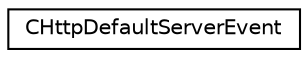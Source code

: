 digraph "クラス階層図"
{
  edge [fontname="Helvetica",fontsize="10",labelfontname="Helvetica",labelfontsize="10"];
  node [fontname="Helvetica",fontsize="10",shape=record];
  rankdir="LR";
  Node0 [label="CHttpDefaultServerEvent",height=0.2,width=0.4,color="black", fillcolor="white", style="filled",URL="$class_c_http_default_server_event.html",tooltip="標準のサーバイベント オーバーライドするクラスを定義して設定しない場合はコイツが使用される。  シングル..."];
}
